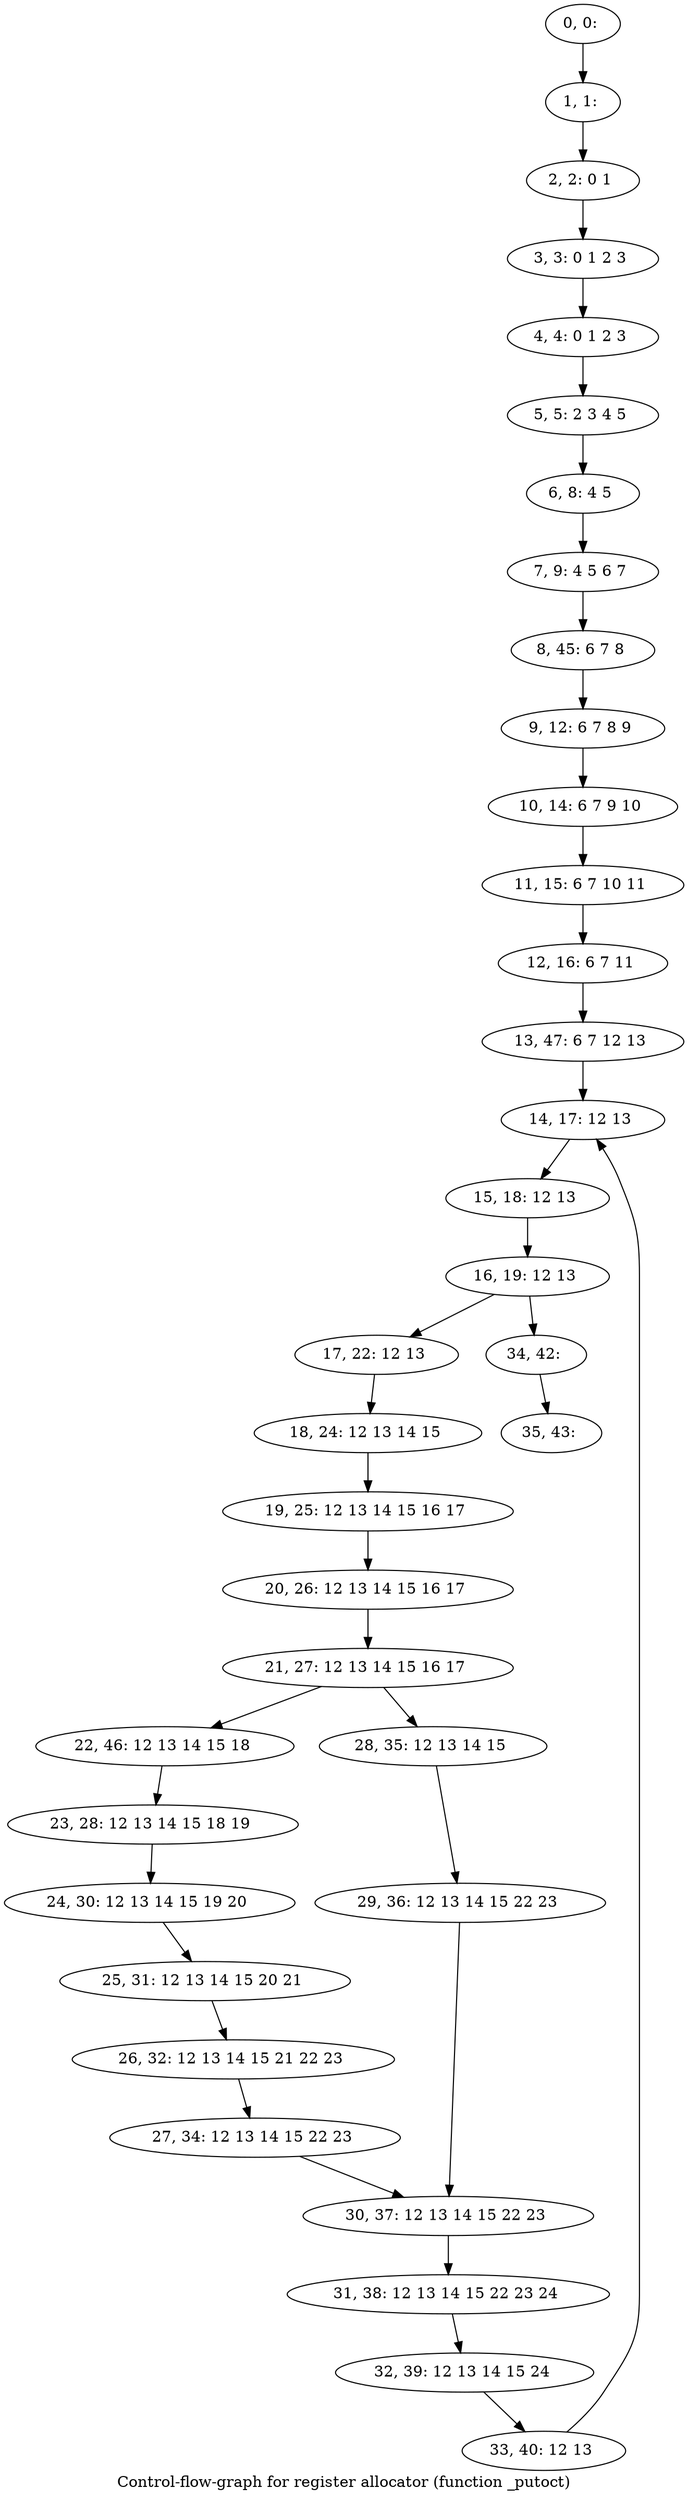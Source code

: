 digraph G {
graph [label="Control-flow-graph for register allocator (function _putoct)"]
0[label="0, 0: "];
1[label="1, 1: "];
2[label="2, 2: 0 1 "];
3[label="3, 3: 0 1 2 3 "];
4[label="4, 4: 0 1 2 3 "];
5[label="5, 5: 2 3 4 5 "];
6[label="6, 8: 4 5 "];
7[label="7, 9: 4 5 6 7 "];
8[label="8, 45: 6 7 8 "];
9[label="9, 12: 6 7 8 9 "];
10[label="10, 14: 6 7 9 10 "];
11[label="11, 15: 6 7 10 11 "];
12[label="12, 16: 6 7 11 "];
13[label="13, 47: 6 7 12 13 "];
14[label="14, 17: 12 13 "];
15[label="15, 18: 12 13 "];
16[label="16, 19: 12 13 "];
17[label="17, 22: 12 13 "];
18[label="18, 24: 12 13 14 15 "];
19[label="19, 25: 12 13 14 15 16 17 "];
20[label="20, 26: 12 13 14 15 16 17 "];
21[label="21, 27: 12 13 14 15 16 17 "];
22[label="22, 46: 12 13 14 15 18 "];
23[label="23, 28: 12 13 14 15 18 19 "];
24[label="24, 30: 12 13 14 15 19 20 "];
25[label="25, 31: 12 13 14 15 20 21 "];
26[label="26, 32: 12 13 14 15 21 22 23 "];
27[label="27, 34: 12 13 14 15 22 23 "];
28[label="28, 35: 12 13 14 15 "];
29[label="29, 36: 12 13 14 15 22 23 "];
30[label="30, 37: 12 13 14 15 22 23 "];
31[label="31, 38: 12 13 14 15 22 23 24 "];
32[label="32, 39: 12 13 14 15 24 "];
33[label="33, 40: 12 13 "];
34[label="34, 42: "];
35[label="35, 43: "];
0->1 ;
1->2 ;
2->3 ;
3->4 ;
4->5 ;
5->6 ;
6->7 ;
7->8 ;
8->9 ;
9->10 ;
10->11 ;
11->12 ;
12->13 ;
13->14 ;
14->15 ;
15->16 ;
16->17 ;
16->34 ;
17->18 ;
18->19 ;
19->20 ;
20->21 ;
21->22 ;
21->28 ;
22->23 ;
23->24 ;
24->25 ;
25->26 ;
26->27 ;
27->30 ;
28->29 ;
29->30 ;
30->31 ;
31->32 ;
32->33 ;
33->14 ;
34->35 ;
}
